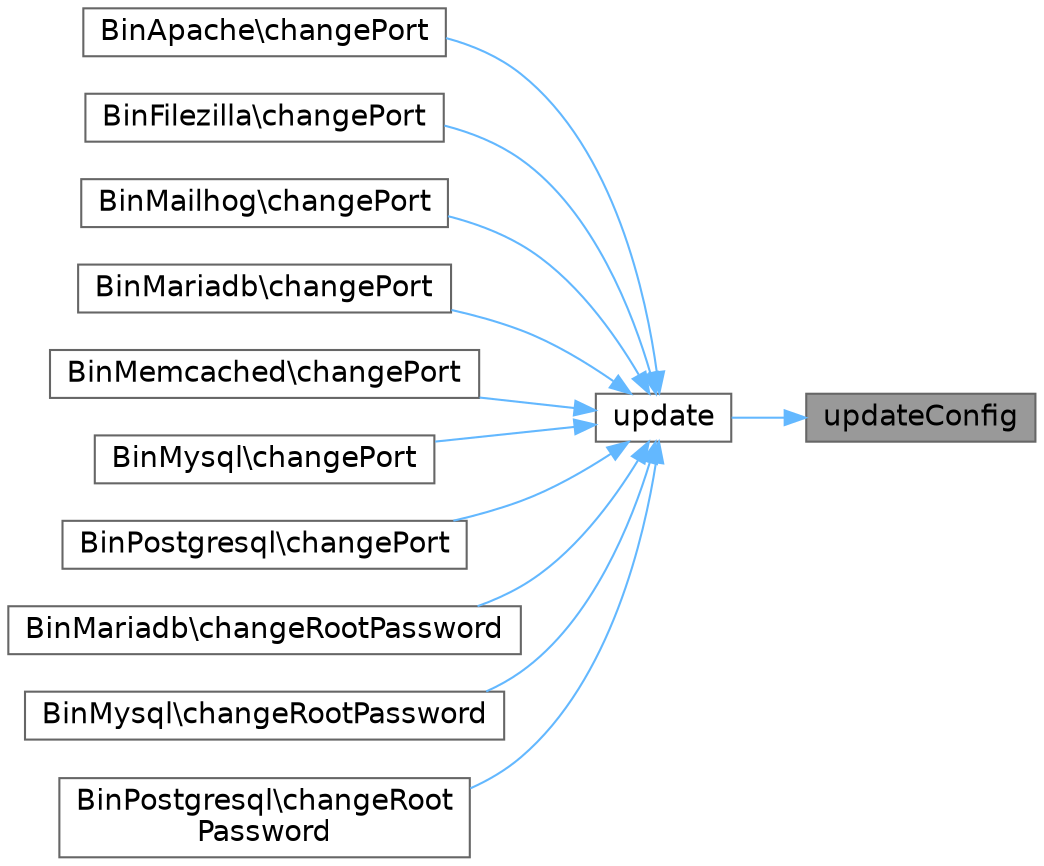digraph "updateConfig"
{
 // LATEX_PDF_SIZE
  bgcolor="transparent";
  edge [fontname=Helvetica,fontsize=14,labelfontname=Helvetica,labelfontsize=14];
  node [fontname=Helvetica,fontsize=14,shape=box,height=0.2,width=0.4];
  rankdir="RL";
  Node1 [id="Node000001",label="updateConfig",height=0.2,width=0.4,color="gray40", fillcolor="grey60", style="filled", fontcolor="black",tooltip=" "];
  Node1 -> Node2 [id="edge1_Node000001_Node000002",dir="back",color="steelblue1",style="solid",tooltip=" "];
  Node2 [id="Node000002",label="update",height=0.2,width=0.4,color="grey40", fillcolor="white", style="filled",URL="$d3/d9c/classModule.html#a3edae59e4bc3dfc2837475945e9d9f25",tooltip=" "];
  Node2 -> Node3 [id="edge2_Node000002_Node000003",dir="back",color="steelblue1",style="solid",tooltip=" "];
  Node3 [id="Node000003",label="BinApache\\changePort",height=0.2,width=0.4,color="grey40", fillcolor="white", style="filled",URL="$d9/d6c/classBinApache.html#a85f983791a52bf029fac9b6d3b3976d2",tooltip=" "];
  Node2 -> Node4 [id="edge3_Node000002_Node000004",dir="back",color="steelblue1",style="solid",tooltip=" "];
  Node4 [id="Node000004",label="BinFilezilla\\changePort",height=0.2,width=0.4,color="grey40", fillcolor="white", style="filled",URL="$da/d23/classBinFilezilla.html#a85f983791a52bf029fac9b6d3b3976d2",tooltip=" "];
  Node2 -> Node5 [id="edge4_Node000002_Node000005",dir="back",color="steelblue1",style="solid",tooltip=" "];
  Node5 [id="Node000005",label="BinMailhog\\changePort",height=0.2,width=0.4,color="grey40", fillcolor="white", style="filled",URL="$db/df2/classBinMailhog.html#a85f983791a52bf029fac9b6d3b3976d2",tooltip=" "];
  Node2 -> Node6 [id="edge5_Node000002_Node000006",dir="back",color="steelblue1",style="solid",tooltip=" "];
  Node6 [id="Node000006",label="BinMariadb\\changePort",height=0.2,width=0.4,color="grey40", fillcolor="white", style="filled",URL="$d4/d8f/classBinMariadb.html#a85f983791a52bf029fac9b6d3b3976d2",tooltip=" "];
  Node2 -> Node7 [id="edge6_Node000002_Node000007",dir="back",color="steelblue1",style="solid",tooltip=" "];
  Node7 [id="Node000007",label="BinMemcached\\changePort",height=0.2,width=0.4,color="grey40", fillcolor="white", style="filled",URL="$da/d10/classBinMemcached.html#a85f983791a52bf029fac9b6d3b3976d2",tooltip=" "];
  Node2 -> Node8 [id="edge7_Node000002_Node000008",dir="back",color="steelblue1",style="solid",tooltip=" "];
  Node8 [id="Node000008",label="BinMysql\\changePort",height=0.2,width=0.4,color="grey40", fillcolor="white", style="filled",URL="$d6/d88/classBinMysql.html#a85f983791a52bf029fac9b6d3b3976d2",tooltip=" "];
  Node2 -> Node9 [id="edge8_Node000002_Node000009",dir="back",color="steelblue1",style="solid",tooltip=" "];
  Node9 [id="Node000009",label="BinPostgresql\\changePort",height=0.2,width=0.4,color="grey40", fillcolor="white", style="filled",URL="$dc/db9/classBinPostgresql.html#a85f983791a52bf029fac9b6d3b3976d2",tooltip=" "];
  Node2 -> Node10 [id="edge9_Node000002_Node000010",dir="back",color="steelblue1",style="solid",tooltip=" "];
  Node10 [id="Node000010",label="BinMariadb\\changeRootPassword",height=0.2,width=0.4,color="grey40", fillcolor="white", style="filled",URL="$d4/d8f/classBinMariadb.html#a5e08aa17d64304bd59c0cf8e0a6b6a12",tooltip=" "];
  Node2 -> Node11 [id="edge10_Node000002_Node000011",dir="back",color="steelblue1",style="solid",tooltip=" "];
  Node11 [id="Node000011",label="BinMysql\\changeRootPassword",height=0.2,width=0.4,color="grey40", fillcolor="white", style="filled",URL="$d6/d88/classBinMysql.html#a5e08aa17d64304bd59c0cf8e0a6b6a12",tooltip=" "];
  Node2 -> Node12 [id="edge11_Node000002_Node000012",dir="back",color="steelblue1",style="solid",tooltip=" "];
  Node12 [id="Node000012",label="BinPostgresql\\changeRoot\lPassword",height=0.2,width=0.4,color="grey40", fillcolor="white", style="filled",URL="$dc/db9/classBinPostgresql.html#a5e08aa17d64304bd59c0cf8e0a6b6a12",tooltip=" "];
}
